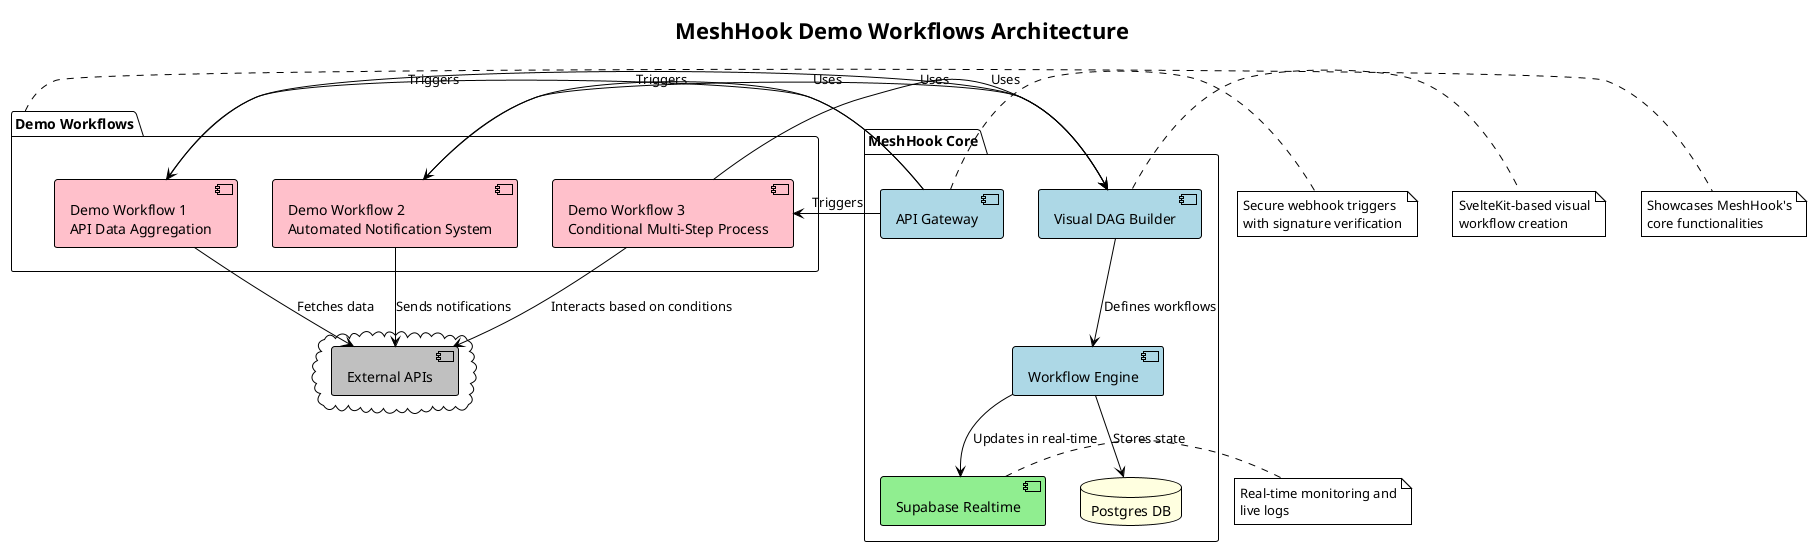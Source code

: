 @startuml
!theme plain

title MeshHook Demo Workflows Architecture

package "MeshHook Core" {
    [Visual DAG Builder] #LightBlue
    [Workflow Engine] #LightBlue
    database "Postgres DB" #LightYellow
    [Supabase Realtime] #LightGreen
    [API Gateway] #LightBlue
}

package "Demo Workflows" {
    [Demo Workflow 1\nAPI Data Aggregation] #Pink
    [Demo Workflow 2\nAutomated Notification System] #Pink
    [Demo Workflow 3\nConditional Multi-Step Process] #Pink
}

cloud {
    [External APIs] #Silver
}

[Demo Workflow 1\nAPI Data Aggregation] -down-> [External APIs] : Fetches data
[Demo Workflow 2\nAutomated Notification System] -down-> [External APIs] : Sends notifications
[Demo Workflow 3\nConditional Multi-Step Process] -down-> [External APIs] : Interacts based on conditions

[Demo Workflow 1\nAPI Data Aggregation] -right-> [Visual DAG Builder] : Uses
[Demo Workflow 2\nAutomated Notification System] -right-> [Visual DAG Builder] : Uses
[Demo Workflow 3\nConditional Multi-Step Process] -right-> [Visual DAG Builder] : Uses

[Visual DAG Builder] -down-> [Workflow Engine] : Defines workflows
[Workflow Engine] -down-> [Postgres DB] : Stores state
[Workflow Engine] -down-> [Supabase Realtime] : Updates in real-time

[API Gateway] -left-> [Demo Workflow 1\nAPI Data Aggregation] : Triggers
[API Gateway] -left-> [Demo Workflow 2\nAutomated Notification System] : Triggers
[API Gateway] -left-> [Demo Workflow 3\nConditional Multi-Step Process] : Triggers

note right of [API Gateway]
    Secure webhook triggers
    with signature verification
end note

note right of [Visual DAG Builder]
    SvelteKit-based visual
    workflow creation
end note

note right of [Supabase Realtime]
    Real-time monitoring and
    live logs
end note

note right of [Demo Workflows]
    Showcases MeshHook's
    core functionalities
end note

@enduml